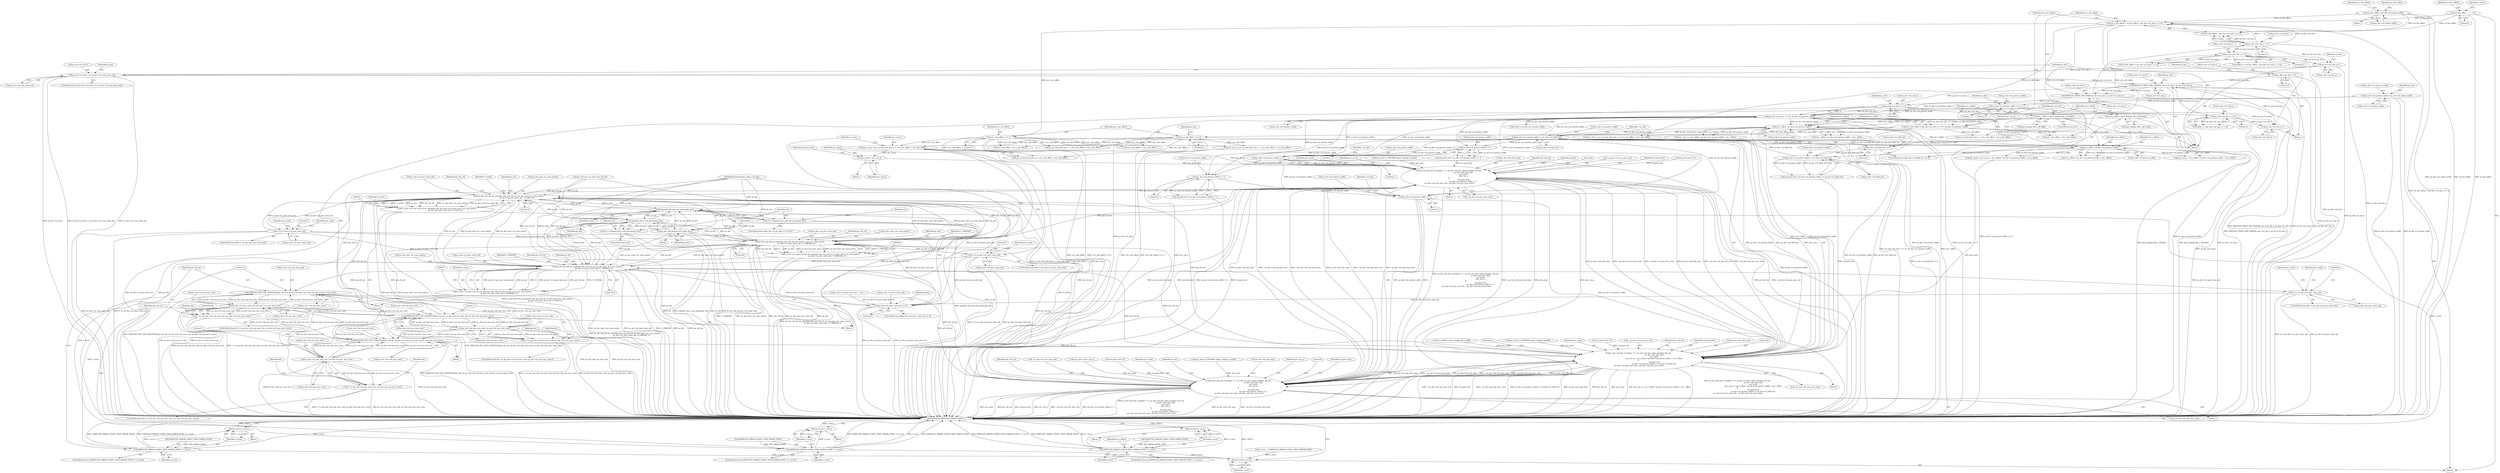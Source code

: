 digraph "0_Android_7737780815fe523ad7b0e49456eb75d27a30818a@integer" {
"1000568" [label="(Call,pu1_out_p = ps_cur_frm_buf->pu1_u + u4_x_dst_offset + u4_y_dst_offset)"];
"1000553" [label="(Call,u4_x_dst_offset >>= 1)"];
"1000239" [label="(Call,u4_x_dst_offset = u4_frm_offset + (ps_dec->u2_mb_x << 4))"];
"1000177" [label="(Call,u4_frm_offset = ps_dec->u2_frame_width)"];
"1000117" [label="(Call,u4_frm_offset          = 0)"];
"1000243" [label="(Call,ps_dec->u2_mb_x << 4)"];
"1000232" [label="(Call,IMPEG2D_TRACE_MB_START(ps_dec->u2_mb_x, ps_dec->u2_mb_y))"];
"1000198" [label="(Call,IMPEG2D_TRACE_MB_START(ps_dec->u2_mb_x, ps_dec->u2_mb_y))"];
"1000817" [label="(Call,ps_dec->u2_mb_x == ps_dec->u2_num_horiz_mb)"];
"1000796" [label="(Call,ps_dec->u2_mb_x++)"];
"1000318" [label="(Call,ps_dec->u2_mb_x << 4)"];
"1000825" [label="(Call,ps_dec->u2_mb_x = 0)"];
"1000325" [label="(Call,ps_dec->u2_mb_y << 4)"];
"1000251" [label="(Call,ps_dec->u2_mb_y << 4)"];
"1000830" [label="(Call,ps_dec->u2_mb_y++)"];
"1000556" [label="(Call,u4_y_dst_offset >>= 2)"];
"1000248" [label="(Call,u4_y_dst_offset = (ps_dec->u2_mb_y << 4) * ps_dec->u2_picture_width)"];
"1000250" [label="(Call,(ps_dec->u2_mb_y << 4) * ps_dec->u2_picture_width)"];
"1000662" [label="(Call,ps_dec->u2_picture_width >> 1)"];
"1000638" [label="(Call,ps_dec->u2_picture_width >> 1)"];
"1000540" [label="(Call,ps_dec->u2_picture_width << ps_dec->u2_field_dct)"];
"1000532" [label="(Call,u4_y_offset * ps_dec->u2_picture_width)"];
"1000454" [label="(Call,u4_y_offset = gai2_impeg2_blk_y_off_fld[i])"];
"1000448" [label="(Call,u4_y_offset = gai2_impeg2_blk_y_off_frm[i])"];
"1000498" [label="(Call,u4_y_offset * ps_dec->u2_picture_width)"];
"1000506" [label="(Call,ps_dec->u2_picture_width << ps_dec->u2_field_dct)"];
"1000443" [label="(Call,ps_dec->u2_field_dct == 0)"];
"1000776" [label="(Call,ps_dec->u2_picture_width >> 1)"];
"1000752" [label="(Call,ps_dec->u2_picture_width >> 1)"];
"1000165" [label="(Call,ps_dec->u2_picture_width <<= 1)"];
"1000151" [label="(Call,ps_dec->u2_picture_width = ps_dec->u2_frame_width)"];
"1000633" [label="(Call,pu1_pred = pu1_out_p)"];
"1000653" [label="(Call,ps_dec->pf_idct_recon[idx * 2 + ps_dec->i4_last_value_one](pi2_vld_out,\n                                                        ps_dec->ai2_idct_stg1,\n                                                        pu1_pred,\n                                                        pu1_out_p,\n 8,\n                                                        u4_pred_strd,\n                                                        ps_dec->u2_picture_width >> 1,\n ~ps_dec->u4_non_zero_cols, ~ps_dec->u4_non_zero_rows))"];
"1000417" [label="(Call,ps_dec->pf_vld_inv_quant(ps_dec, pi2_vld_out, ps_dec->pu1_inv_scan_matrix,\n                              ps_dec->u2_prev_intra_mb, Y_LUMA, 0))"];
"1000213" [label="(Call,impeg2d_dec_pnb_mb_params(ps_dec))"];
"1000211" [label="(Call,ret = impeg2d_dec_pnb_mb_params(ps_dec))"];
"1000218" [label="(Call,impeg2d_dec_p_mb_params(ps_dec))"];
"1000216" [label="(Call,ret = impeg2d_dec_p_mb_params(ps_dec))"];
"1000388" [label="(Call,ps_dec_mb_params->pf_mc(ps_dec))"];
"1000579" [label="(Call,ps_dec->pf_vld_inv_quant(ps_dec, pi2_vld_out, ps_dec->pu1_inv_scan_matrix,\n                          ps_dec->u2_prev_intra_mb, U_CHROMA, 0))"];
"1000577" [label="(Call,e_error = ps_dec->pf_vld_inv_quant(ps_dec, pi2_vld_out, ps_dec->pu1_inv_scan_matrix,\n                          ps_dec->u2_prev_intra_mb, U_CHROMA, 0))"];
"1000591" [label="(Call,(IMPEG2D_ERROR_CODES_T)IVD_ERROR_NONE != e_error)"];
"1000597" [label="(Return,return e_error;)"];
"1000848" [label="(Return,return e_error;)"];
"1000599" [label="(Call,IMPEG2D_IDCT_INP_STATISTICS(pi2_vld_out, ps_dec->u4_non_zero_cols, ps_dec->u4_non_zero_rows))"];
"1000612" [label="(Call,ps_dec->u4_non_zero_cols | ps_dec->u4_non_zero_rows)"];
"1000459" [label="(Call,IMPEG2D_IDCT_INP_STATISTICS(pi2_vld_out, ps_dec->u4_non_zero_cols, ps_dec->u4_non_zero_rows))"];
"1000472" [label="(Call,ps_dec->u4_non_zero_cols | ps_dec->u4_non_zero_rows)"];
"1000470" [label="(Call,1 == (ps_dec->u4_non_zero_cols | ps_dec->u4_non_zero_rows))"];
"1000713" [label="(Call,IMPEG2D_IDCT_INP_STATISTICS(pi2_vld_out, ps_dec->u4_non_zero_cols, ps_dec->u4_non_zero_rows))"];
"1000726" [label="(Call,ps_dec->u4_non_zero_cols | ps_dec->u4_non_zero_rows)"];
"1000724" [label="(Call,1 == (ps_dec->u4_non_zero_cols | ps_dec->u4_non_zero_rows))"];
"1000767" [label="(Call,ps_dec->pf_idct_recon[idx * 2 + ps_dec->i4_last_value_one](pi2_vld_out,\n                                                        ps_dec->ai2_idct_stg1,\n                                                        pu1_pred,\n                                                        pu1_out_p,\n 8,\n                                                        u4_pred_strd,\n                                                        ps_dec->u2_picture_width >> 1,\n ~ps_dec->u4_non_zero_cols, ~ps_dec->u4_non_zero_rows))"];
"1000523" [label="(Call,ps_dec->pf_idct_recon[idx * 2 + ps_dec->i4_last_value_one](pi2_vld_out,\n                                                            ps_dec->ai2_idct_stg1,\n                                                            pu1_pred,\n                                                            pu1_out_p + u4_y_offset * ps_dec->u2_picture_width + u4_x_offset,\n 8,\n                                                            u4_pred_strd,\n                                                            ps_dec->u2_picture_width << ps_dec->u2_field_dct,\n ~ps_dec->u4_non_zero_cols, ~ps_dec->u4_non_zero_rows))"];
"1000693" [label="(Call,ps_dec->pf_vld_inv_quant(ps_dec, pi2_vld_out, ps_dec->pu1_inv_scan_matrix,\n                          ps_dec->u2_prev_intra_mb, V_CHROMA, 0))"];
"1000691" [label="(Call,e_error = ps_dec->pf_vld_inv_quant(ps_dec, pi2_vld_out, ps_dec->pu1_inv_scan_matrix,\n                          ps_dec->u2_prev_intra_mb, V_CHROMA, 0))"];
"1000705" [label="(Call,(IMPEG2D_ERROR_CODES_T)IVD_ERROR_NONE != e_error)"];
"1000711" [label="(Return,return e_error;)"];
"1000741" [label="(Call,0 == ps_dec->u2_prev_intra_mb)"];
"1000269" [label="(Call,ps_dec->u2_prev_intra_mb == 0)"];
"1000610" [label="(Call,1 == (ps_dec->u4_non_zero_cols | ps_dec->u4_non_zero_rows))"];
"1000627" [label="(Call,0 == ps_dec->u2_prev_intra_mb)"];
"1000415" [label="(Call,e_error = ps_dec->pf_vld_inv_quant(ps_dec, pi2_vld_out, ps_dec->pu1_inv_scan_matrix,\n                              ps_dec->u2_prev_intra_mb, Y_LUMA, 0))"];
"1000429" [label="(Call,(IMPEG2D_ERROR_CODES_T)IVD_ERROR_NONE != e_error)"];
"1000435" [label="(Return,return e_error;)"];
"1000487" [label="(Call,0 == ps_dec->u2_prev_intra_mb)"];
"1000423" [label="(Call,ps_dec->u2_prev_intra_mb)"];
"1000624" [label="(Identifier,idx)"];
"1000219" [label="(Identifier,ps_dec)"];
"1000611" [label="(Literal,1)"];
"1000824" [label="(Block,)"];
"1000780" [label="(Literal,1)"];
"1000274" [label="(Block,)"];
"1000598" [label="(Identifier,e_error)"];
"1000612" [label="(Call,ps_dec->u4_non_zero_cols | ps_dec->u4_non_zero_rows)"];
"1000249" [label="(Identifier,u4_y_dst_offset)"];
"1000461" [label="(Call,ps_dec->u4_non_zero_cols)"];
"1000645" [label="(Call,pu1_pred = (UWORD8 *)gau1_impeg2_zerobuf)"];
"1000161" [label="(Identifier,ps_dec)"];
"1000816" [label="(ControlStructure,if (ps_dec->u2_mb_x == ps_dec->u2_num_horiz_mb))"];
"1000655" [label="(Call,ps_dec->ai2_idct_stg1)"];
"1000392" [label="(Identifier,i)"];
"1000257" [label="(Identifier,ps_dec)"];
"1000250" [label="(Call,(ps_dec->u2_mb_y << 4) * ps_dec->u2_picture_width)"];
"1000604" [label="(Call,ps_dec->u4_non_zero_rows)"];
"1000484" [label="(Identifier,idx)"];
"1000448" [label="(Call,u4_y_offset = gai2_impeg2_blk_y_off_frm[i])"];
"1000639" [label="(Call,ps_dec->u2_picture_width)"];
"1000213" [label="(Call,impeg2d_dec_pnb_mb_params(ps_dec))"];
"1000176" [label="(Block,)"];
"1000199" [label="(Call,ps_dec->u2_mb_x)"];
"1000682" [label="(Call,pu1_out_p = ps_cur_frm_buf->pu1_v + u4_x_dst_offset + u4_y_dst_offset)"];
"1000232" [label="(Call,IMPEG2D_TRACE_MB_START(ps_dec->u2_mb_x, ps_dec->u2_mb_y))"];
"1000498" [label="(Call,u4_y_offset * ps_dec->u2_picture_width)"];
"1000179" [label="(Call,ps_dec->u2_frame_width)"];
"1000777" [label="(Call,ps_dec->u2_picture_width)"];
"1000725" [label="(Literal,1)"];
"1000772" [label="(Identifier,pu1_pred)"];
"1000830" [label="(Call,ps_dec->u2_mb_y++)"];
"1000654" [label="(Identifier,pi2_vld_out)"];
"1000818" [label="(Call,ps_dec->u2_mb_x)"];
"1000435" [label="(Return,return e_error;)"];
"1000577" [label="(Call,e_error = ps_dec->pf_vld_inv_quant(ps_dec, pi2_vld_out, ps_dec->pu1_inv_scan_matrix,\n                          ps_dec->u2_prev_intra_mb, U_CHROMA, 0))"];
"1000437" [label="(Call,u4_x_offset = gai2_impeg2_blk_x_off[i])"];
"1000165" [label="(Call,ps_dec->u2_picture_width <<= 1)"];
"1000529" [label="(Call,pu1_out_p + u4_y_offset * ps_dec->u2_picture_width + u4_x_offset)"];
"1000831" [label="(Call,ps_dec->u2_mb_y)"];
"1000473" [label="(Call,ps_dec->u4_non_zero_cols)"];
"1000691" [label="(Call,e_error = ps_dec->pf_vld_inv_quant(ps_dec, pi2_vld_out, ps_dec->pu1_inv_scan_matrix,\n                          ps_dec->u2_prev_intra_mb, V_CHROMA, 0))"];
"1000750" [label="(Call,u4_pred_strd = ps_dec->u2_picture_width >> 1)"];
"1000610" [label="(Call,1 == (ps_dec->u4_non_zero_cols | ps_dec->u4_non_zero_rows))"];
"1000550" [label="(Call,~ps_dec->u4_non_zero_rows)"];
"1000704" [label="(ControlStructure,if ((IMPEG2D_ERROR_CODES_T)IVD_ERROR_NONE != e_error))"];
"1000504" [label="(Call,u4_pred_strd = ps_dec->u2_picture_width << ps_dec->u2_field_dct)"];
"1000471" [label="(Literal,1)"];
"1000239" [label="(Call,u4_x_dst_offset = u4_frm_offset + (ps_dec->u2_mb_x << 4))"];
"1000398" [label="(Identifier,i)"];
"1000699" [label="(Call,ps_dec->u2_prev_intra_mb)"];
"1000419" [label="(Identifier,pi2_vld_out)"];
"1000426" [label="(Identifier,Y_LUMA)"];
"1000270" [label="(Call,ps_dec->u2_prev_intra_mb)"];
"1000804" [label="(Identifier,ps_dec)"];
"1000677" [label="(Identifier,ps_dec)"];
"1000666" [label="(Literal,1)"];
"1000537" [label="(Identifier,u4_x_offset)"];
"1000469" [label="(ControlStructure,if(1 == (ps_dec->u4_non_zero_cols | ps_dec->u4_non_zero_rows)))"];
"1000582" [label="(Call,ps_dec->pu1_inv_scan_matrix)"];
"1000487" [label="(Call,0 == ps_dec->u2_prev_intra_mb)"];
"1000756" [label="(Literal,1)"];
"1000663" [label="(Call,ps_dec->u2_picture_width)"];
"1000455" [label="(Identifier,u4_y_offset)"];
"1000183" [label="(Block,)"];
"1000534" [label="(Call,ps_dec->u2_picture_width)"];
"1000438" [label="(Identifier,u4_x_offset)"];
"1000212" [label="(Identifier,ret)"];
"1000789" [label="(Identifier,ps_dec)"];
"1000726" [label="(Call,ps_dec->u4_non_zero_cols | ps_dec->u4_non_zero_rows)"];
"1000280" [label="(Identifier,index)"];
"1000436" [label="(Identifier,e_error)"];
"1000495" [label="(Call,pu1_out_p + u4_y_offset * ps_dec->u2_picture_width + u4_x_offset)"];
"1000817" [label="(Call,ps_dec->u2_mb_x == ps_dec->u2_num_horiz_mb)"];
"1000540" [label="(Call,ps_dec->u2_picture_width << ps_dec->u2_field_dct)"];
"1000591" [label="(Call,(IMPEG2D_ERROR_CODES_T)IVD_ERROR_NONE != e_error)"];
"1000118" [label="(Identifier,u4_frm_offset)"];
"1000449" [label="(Identifier,u4_y_offset)"];
"1000434" [label="(Block,)"];
"1000580" [label="(Identifier,ps_dec)"];
"1000515" [label="(Call,pu1_pred = (UWORD8 *)gau1_impeg2_zerobuf)"];
"1000493" [label="(Call,pu1_pred = pu1_out_p + u4_y_offset * ps_dec->u2_picture_width + u4_x_offset)"];
"1000123" [label="(Identifier,e_error)"];
"1000570" [label="(Call,ps_cur_frm_buf->pu1_u + u4_x_dst_offset + u4_y_dst_offset)"];
"1000531" [label="(Call,u4_y_offset * ps_dec->u2_picture_width + u4_x_offset)"];
"1000734" [label="(Identifier,idx)"];
"1000497" [label="(Call,u4_y_offset * ps_dec->u2_picture_width + u4_x_offset)"];
"1000166" [label="(Call,ps_dec->u2_picture_width)"];
"1000595" [label="(Identifier,e_error)"];
"1000613" [label="(Call,ps_dec->u4_non_zero_cols)"];
"1000702" [label="(Identifier,V_CHROMA)"];
"1000627" [label="(Call,0 == ps_dec->u2_prev_intra_mb)"];
"1000454" [label="(Call,u4_y_offset = gai2_impeg2_blk_y_off_fld[i])"];
"1000430" [label="(Call,(IMPEG2D_ERROR_CODES_T)IVD_ERROR_NONE)"];
"1000759" [label="(Call,pu1_pred = (UWORD8 *)gau1_impeg2_zerobuf)"];
"1000723" [label="(ControlStructure,if(1 == (ps_dec->u4_non_zero_cols | ps_dec->u4_non_zero_rows)))"];
"1000693" [label="(Call,ps_dec->pf_vld_inv_quant(ps_dec, pi2_vld_out, ps_dec->pu1_inv_scan_matrix,\n                          ps_dec->u2_prev_intra_mb, V_CHROMA, 0))"];
"1000261" [label="(Call,ps_cur_frm_buf->pu1_y + u4_x_dst_offset + u4_y_dst_offset)"];
"1000243" [label="(Call,ps_dec->u2_mb_x << 4)"];
"1000532" [label="(Call,u4_y_offset * ps_dec->u2_picture_width)"];
"1000528" [label="(Identifier,pu1_pred)"];
"1000599" [label="(Call,IMPEG2D_IDCT_INP_STATISTICS(pi2_vld_out, ps_dec->u4_non_zero_cols, ps_dec->u4_non_zero_rows))"];
"1000127" [label="(Call,pi2_vld_out = ps_dec->ai2_vld_buf)"];
"1000636" [label="(Call,u4_pred_strd = ps_dec->u2_picture_width >> 1)"];
"1000177" [label="(Call,u4_frm_offset = ps_dec->u2_frame_width)"];
"1000620" [label="(Identifier,idx)"];
"1000499" [label="(Identifier,u4_y_offset)"];
"1000782" [label="(Identifier,~ps_dec)"];
"1000635" [label="(Identifier,pu1_out_p)"];
"1000784" [label="(Call,~ps_dec->u4_non_zero_rows)"];
"1000211" [label="(Call,ret = impeg2d_dec_pnb_mb_params(ps_dec))"];
"1000555" [label="(Literal,1)"];
"1000236" [label="(Call,ps_dec->u2_mb_y)"];
"1000660" [label="(Literal,8)"];
"1000541" [label="(Call,ps_dec->u2_picture_width)"];
"1000309" [label="(Call,stride = ps_dec->u2_picture_width)"];
"1000574" [label="(Call,u4_x_dst_offset + u4_y_dst_offset)"];
"1000418" [label="(Identifier,ps_dec)"];
"1000456" [label="(Call,gai2_impeg2_blk_y_off_fld[i])"];
"1000681" [label="(Block,)"];
"1000464" [label="(Call,ps_dec->u4_non_zero_rows)"];
"1000329" [label="(Literal,4)"];
"1000205" [label="(ControlStructure,if(ps_dec->e_pic_type == B_PIC))"];
"1000714" [label="(Identifier,pi2_vld_out)"];
"1000709" [label="(Identifier,e_error)"];
"1000318" [label="(Call,ps_dec->u2_mb_x << 4)"];
"1000742" [label="(Literal,0)"];
"1000569" [label="(Identifier,pu1_out_p)"];
"1000767" [label="(Call,ps_dec->pf_idct_recon[idx * 2 + ps_dec->i4_last_value_one](pi2_vld_out,\n                                                        ps_dec->ai2_idct_stg1,\n                                                        pu1_pred,\n                                                        pu1_out_p,\n 8,\n                                                        u4_pred_strd,\n                                                        ps_dec->u2_picture_width >> 1,\n ~ps_dec->u4_non_zero_cols, ~ps_dec->u4_non_zero_rows))"];
"1000417" [label="(Call,ps_dec->pf_vld_inv_quant(ps_dec, pi2_vld_out, ps_dec->pu1_inv_scan_matrix,\n                              ps_dec->u2_prev_intra_mb, Y_LUMA, 0))"];
"1000510" [label="(Call,ps_dec->u2_field_dct)"];
"1000523" [label="(Call,ps_dec->pf_idct_recon[idx * 2 + ps_dec->i4_last_value_one](pi2_vld_out,\n                                                            ps_dec->ai2_idct_stg1,\n                                                            pu1_pred,\n                                                            pu1_out_p + u4_y_offset * ps_dec->u2_picture_width + u4_x_offset,\n 8,\n                                                            u4_pred_strd,\n                                                            ps_dec->u2_picture_width << ps_dec->u2_field_dct,\n ~ps_dec->u4_non_zero_cols, ~ps_dec->u4_non_zero_rows))"];
"1000323" [label="(Call,offset_y = (ps_dec->u2_mb_y << 4))"];
"1000427" [label="(Literal,0)"];
"1000260" [label="(Identifier,pu1_out_p)"];
"1000503" [label="(Identifier,u4_x_offset)"];
"1000164" [label="(Block,)"];
"1000695" [label="(Identifier,pi2_vld_out)"];
"1000760" [label="(Identifier,pu1_pred)"];
"1000769" [label="(Call,ps_dec->ai2_idct_stg1)"];
"1000141" [label="(Call,ps_dec->u2_prev_intra_mb    = 0)"];
"1000752" [label="(Call,ps_dec->u2_picture_width >> 1)"];
"1000588" [label="(Identifier,U_CHROMA)"];
"1000568" [label="(Call,pu1_out_p = ps_cur_frm_buf->pu1_u + u4_x_dst_offset + u4_y_dst_offset)"];
"1000233" [label="(Call,ps_dec->u2_mb_x)"];
"1000715" [label="(Call,ps_dec->u4_non_zero_cols)"];
"1000597" [label="(Return,return e_error;)"];
"1000826" [label="(Call,ps_dec->u2_mb_x)"];
"1000151" [label="(Call,ps_dec->u2_picture_width = ps_dec->u2_frame_width)"];
"1000259" [label="(Call,pu1_out_p = ps_cur_frm_buf->pu1_y + u4_x_dst_offset + u4_y_dst_offset)"];
"1000557" [label="(Identifier,u4_y_dst_offset)"];
"1000488" [label="(Literal,0)"];
"1000797" [label="(Call,ps_dec->u2_mb_x)"];
"1000221" [label="(Identifier,ret)"];
"1000244" [label="(Call,ps_dec->u2_mb_x)"];
"1000596" [label="(Block,)"];
"1000743" [label="(Call,ps_dec->u2_prev_intra_mb)"];
"1000662" [label="(Call,ps_dec->u2_picture_width >> 1)"];
"1000579" [label="(Call,ps_dec->pf_vld_inv_quant(ps_dec, pi2_vld_out, ps_dec->pu1_inv_scan_matrix,\n                          ps_dec->u2_prev_intra_mb, U_CHROMA, 0))"];
"1000646" [label="(Identifier,pu1_pred)"];
"1000117" [label="(Call,u4_frm_offset          = 0)"];
"1000634" [label="(Identifier,pu1_pred)"];
"1000251" [label="(Call,ps_dec->u2_mb_y << 4)"];
"1000240" [label="(Identifier,u4_x_dst_offset)"];
"1000119" [label="(Literal,0)"];
"1000507" [label="(Call,ps_dec->u2_picture_width)"];
"1000217" [label="(Identifier,ret)"];
"1000563" [label="(Identifier,ps_dec)"];
"1000589" [label="(Literal,0)"];
"1000268" [label="(ControlStructure,if(ps_dec->u2_prev_intra_mb == 0))"];
"1000470" [label="(Call,1 == (ps_dec->u4_non_zero_cols | ps_dec->u4_non_zero_rows))"];
"1000520" [label="(Call,u4_pred_strd = 8)"];
"1000667" [label="(Call,~ps_dec->u4_non_zero_cols)"];
"1000494" [label="(Identifier,pu1_pred)"];
"1000773" [label="(Identifier,pu1_out_p)"];
"1000215" [label="(ControlStructure,else)"];
"1000774" [label="(Literal,8)"];
"1000688" [label="(Call,u4_x_dst_offset + u4_y_dst_offset)"];
"1000850" [label="(MethodReturn,IMPEG2D_ERROR_CODES_T)"];
"1000753" [label="(Call,ps_dec->u2_picture_width)"];
"1000609" [label="(ControlStructure,if(1 == (ps_dec->u4_non_zero_cols | ps_dec->u4_non_zero_rows)))"];
"1000825" [label="(Call,ps_dec->u2_mb_x = 0)"];
"1000122" [label="(Call,e_error   = (IMPEG2D_ERROR_CODES_T)IVD_ERROR_NONE)"];
"1000727" [label="(Call,ps_dec->u4_non_zero_cols)"];
"1000741" [label="(Call,0 == ps_dec->u2_prev_intra_mb)"];
"1000711" [label="(Return,return e_error;)"];
"1000169" [label="(Literal,1)"];
"1000189" [label="(Identifier,u4_x_dst_offset)"];
"1000247" [label="(Literal,4)"];
"1000827" [label="(Identifier,ps_dec)"];
"1000642" [label="(Literal,1)"];
"1000558" [label="(Literal,2)"];
"1000256" [label="(Call,ps_dec->u2_picture_width)"];
"1000668" [label="(Identifier,~ps_dec)"];
"1000712" [label="(Identifier,e_error)"];
"1000628" [label="(Literal,0)"];
"1000692" [label="(Identifier,e_error)"];
"1000450" [label="(Call,gai2_impeg2_blk_y_off_frm[i])"];
"1000480" [label="(Identifier,idx)"];
"1000553" [label="(Call,u4_x_dst_offset >>= 1)"];
"1000314" [label="(Call,offset_x = u4_frm_offset + (ps_dec->u2_mb_x << 4))"];
"1000713" [label="(Call,IMPEG2D_IDCT_INP_STATISTICS(pi2_vld_out, ps_dec->u4_non_zero_cols, ps_dec->u4_non_zero_rows))"];
"1000849" [label="(Identifier,e_error)"];
"1000472" [label="(Call,ps_dec->u4_non_zero_cols | ps_dec->u4_non_zero_rows)"];
"1000322" [label="(Literal,4)"];
"1000661" [label="(Identifier,u4_pred_strd)"];
"1000585" [label="(Call,ps_dec->u2_prev_intra_mb)"];
"1000443" [label="(Call,ps_dec->u2_field_dct == 0)"];
"1000547" [label="(Call,~ps_dec->u4_non_zero_cols)"];
"1000567" [label="(Block,)"];
"1000600" [label="(Identifier,pi2_vld_out)"];
"1000738" [label="(Identifier,idx)"];
"1000650" [label="(Call,u4_pred_strd = 8)"];
"1000740" [label="(ControlStructure,if(0 == ps_dec->u2_prev_intra_mb))"];
"1000429" [label="(Call,(IMPEG2D_ERROR_CODES_T)IVD_ERROR_NONE != e_error)"];
"1000633" [label="(Call,pu1_pred = pu1_out_p)"];
"1000775" [label="(Identifier,u4_pred_strd)"];
"1000467" [label="(Block,)"];
"1000218" [label="(Call,impeg2d_dec_p_mb_params(ps_dec))"];
"1000626" [label="(ControlStructure,if(0 == ps_dec->u2_prev_intra_mb))"];
"1000325" [label="(Call,ps_dec->u2_mb_y << 4)"];
"1000453" [label="(ControlStructure,else)"];
"1000581" [label="(Identifier,pi2_vld_out)"];
"1000796" [label="(Call,ps_dec->u2_mb_x++)"];
"1000638" [label="(Call,ps_dec->u2_picture_width >> 1)"];
"1000694" [label="(Identifier,ps_dec)"];
"1000460" [label="(Identifier,pi2_vld_out)"];
"1000578" [label="(Identifier,e_error)"];
"1000524" [label="(Identifier,pi2_vld_out)"];
"1000388" [label="(Call,ps_dec_mb_params->pf_mc(ps_dec))"];
"1000202" [label="(Call,ps_dec->u2_mb_y)"];
"1000248" [label="(Call,u4_y_dst_offset = (ps_dec->u2_mb_y << 4) * ps_dec->u2_picture_width)"];
"1000653" [label="(Call,ps_dec->pf_idct_recon[idx * 2 + ps_dec->i4_last_value_one](pi2_vld_out,\n                                                        ps_dec->ai2_idct_stg1,\n                                                        pu1_pred,\n                                                        pu1_out_p,\n 8,\n                                                        u4_pred_strd,\n                                                        ps_dec->u2_picture_width >> 1,\n ~ps_dec->u4_non_zero_cols, ~ps_dec->u4_non_zero_rows))"];
"1000592" [label="(Call,(IMPEG2D_ERROR_CODES_T)IVD_ERROR_NONE)"];
"1000832" [label="(Identifier,ps_dec)"];
"1000476" [label="(Call,ps_dec->u4_non_zero_rows)"];
"1000486" [label="(ControlStructure,if(0 == ps_dec->u2_prev_intra_mb))"];
"1000198" [label="(Call,IMPEG2D_TRACE_MB_START(ps_dec->u2_mb_x, ps_dec->u2_mb_y))"];
"1000459" [label="(Call,IMPEG2D_IDCT_INP_STATISTICS(pi2_vld_out, ps_dec->u4_non_zero_cols, ps_dec->u4_non_zero_rows))"];
"1000705" [label="(Call,(IMPEG2D_ERROR_CODES_T)IVD_ERROR_NONE != e_error)"];
"1000601" [label="(Call,ps_dec->u4_non_zero_cols)"];
"1000269" [label="(Call,ps_dec->u2_prev_intra_mb == 0)"];
"1000273" [label="(Literal,0)"];
"1000768" [label="(Identifier,pi2_vld_out)"];
"1000539" [label="(Identifier,u4_pred_strd)"];
"1000781" [label="(Call,~ps_dec->u4_non_zero_cols)"];
"1000607" [label="(Block,)"];
"1000821" [label="(Call,ps_dec->u2_num_horiz_mb)"];
"1000326" [label="(Call,ps_dec->u2_mb_y)"];
"1000590" [label="(ControlStructure,if ((IMPEG2D_ERROR_CODES_T)IVD_ERROR_NONE != e_error))"];
"1000265" [label="(Call,u4_x_dst_offset + u4_y_dst_offset)"];
"1000706" [label="(Call,(IMPEG2D_ERROR_CODES_T)IVD_ERROR_NONE)"];
"1000433" [label="(Identifier,e_error)"];
"1000554" [label="(Identifier,u4_x_dst_offset)"];
"1000155" [label="(Call,ps_dec->u2_frame_width)"];
"1000415" [label="(Call,e_error = ps_dec->pf_vld_inv_quant(ps_dec, pi2_vld_out, ps_dec->pu1_inv_scan_matrix,\n                              ps_dec->u2_prev_intra_mb, Y_LUMA, 0))"];
"1000730" [label="(Call,ps_dec->u4_non_zero_rows)"];
"1000696" [label="(Call,ps_dec->pu1_inv_scan_matrix)"];
"1000416" [label="(Identifier,e_error)"];
"1000500" [label="(Call,ps_dec->u2_picture_width)"];
"1000848" [label="(Return,return e_error;)"];
"1000447" [label="(Literal,0)"];
"1000214" [label="(Identifier,ps_dec)"];
"1000506" [label="(Call,ps_dec->u2_picture_width << ps_dec->u2_field_dct)"];
"1000216" [label="(Call,ret = impeg2d_dec_p_mb_params(ps_dec))"];
"1000616" [label="(Call,ps_dec->u4_non_zero_rows)"];
"1000724" [label="(Call,1 == (ps_dec->u4_non_zero_cols | ps_dec->u4_non_zero_rows))"];
"1000776" [label="(Call,ps_dec->u2_picture_width >> 1)"];
"1000747" [label="(Call,pu1_pred = pu1_out_p)"];
"1000444" [label="(Call,ps_dec->u2_field_dct)"];
"1000525" [label="(Call,ps_dec->ai2_idct_stg1)"];
"1000516" [label="(Identifier,pu1_pred)"];
"1000489" [label="(Call,ps_dec->u2_prev_intra_mb)"];
"1000556" [label="(Call,u4_y_dst_offset >>= 2)"];
"1000670" [label="(Call,~ps_dec->u4_non_zero_rows)"];
"1000389" [label="(Identifier,ps_dec)"];
"1000748" [label="(Identifier,pu1_pred)"];
"1000178" [label="(Identifier,u4_frm_offset)"];
"1000533" [label="(Identifier,u4_y_offset)"];
"1000632" [label="(Block,)"];
"1000658" [label="(Identifier,pu1_pred)"];
"1000721" [label="(Block,)"];
"1000173" [label="(Identifier,ps_dec)"];
"1000241" [label="(Call,u4_frm_offset + (ps_dec->u2_mb_x << 4))"];
"1000829" [label="(Literal,0)"];
"1000208" [label="(Identifier,ps_dec)"];
"1000538" [label="(Literal,8)"];
"1000544" [label="(Call,ps_dec->u2_field_dct)"];
"1000428" [label="(ControlStructure,if ((IMPEG2D_ERROR_CODES_T)IVD_ERROR_NONE != e_error))"];
"1000637" [label="(Identifier,u4_pred_strd)"];
"1000548" [label="(Identifier,~ps_dec)"];
"1000442" [label="(ControlStructure,if(ps_dec->u2_field_dct == 0))"];
"1000703" [label="(Literal,0)"];
"1000105" [label="(MethodParameterIn,dec_state_t *ps_dec)"];
"1000316" [label="(Call,u4_frm_offset + (ps_dec->u2_mb_x << 4))"];
"1000414" [label="(Block,)"];
"1000319" [label="(Call,ps_dec->u2_mb_x)"];
"1000252" [label="(Call,ps_dec->u2_mb_y)"];
"1000152" [label="(Call,ps_dec->u2_picture_width)"];
"1000718" [label="(Call,ps_dec->u4_non_zero_rows)"];
"1000710" [label="(Block,)"];
"1000684" [label="(Call,ps_cur_frm_buf->pu1_v + u4_x_dst_offset + u4_y_dst_offset)"];
"1000106" [label="(Block,)"];
"1000837" [label="(Identifier,ps_dec)"];
"1000629" [label="(Call,ps_dec->u2_prev_intra_mb)"];
"1000420" [label="(Call,ps_dec->pu1_inv_scan_matrix)"];
"1000764" [label="(Call,u4_pred_strd = 8)"];
"1000659" [label="(Identifier,pu1_out_p)"];
"1000255" [label="(Literal,4)"];
"1000568" -> "1000567"  [label="AST: "];
"1000568" -> "1000570"  [label="CFG: "];
"1000569" -> "1000568"  [label="AST: "];
"1000570" -> "1000568"  [label="AST: "];
"1000578" -> "1000568"  [label="CFG: "];
"1000568" -> "1000850"  [label="DDG: pu1_out_p"];
"1000568" -> "1000850"  [label="DDG: ps_cur_frm_buf->pu1_u + u4_x_dst_offset + u4_y_dst_offset"];
"1000553" -> "1000568"  [label="DDG: u4_x_dst_offset"];
"1000556" -> "1000568"  [label="DDG: u4_y_dst_offset"];
"1000568" -> "1000633"  [label="DDG: pu1_out_p"];
"1000568" -> "1000653"  [label="DDG: pu1_out_p"];
"1000553" -> "1000183"  [label="AST: "];
"1000553" -> "1000555"  [label="CFG: "];
"1000554" -> "1000553"  [label="AST: "];
"1000555" -> "1000553"  [label="AST: "];
"1000557" -> "1000553"  [label="CFG: "];
"1000553" -> "1000850"  [label="DDG: u4_x_dst_offset >>= 1"];
"1000553" -> "1000850"  [label="DDG: u4_x_dst_offset"];
"1000239" -> "1000553"  [label="DDG: u4_x_dst_offset"];
"1000553" -> "1000570"  [label="DDG: u4_x_dst_offset"];
"1000553" -> "1000574"  [label="DDG: u4_x_dst_offset"];
"1000553" -> "1000682"  [label="DDG: u4_x_dst_offset"];
"1000553" -> "1000684"  [label="DDG: u4_x_dst_offset"];
"1000553" -> "1000688"  [label="DDG: u4_x_dst_offset"];
"1000239" -> "1000183"  [label="AST: "];
"1000239" -> "1000241"  [label="CFG: "];
"1000240" -> "1000239"  [label="AST: "];
"1000241" -> "1000239"  [label="AST: "];
"1000249" -> "1000239"  [label="CFG: "];
"1000239" -> "1000850"  [label="DDG: u4_frm_offset + (ps_dec->u2_mb_x << 4)"];
"1000177" -> "1000239"  [label="DDG: u4_frm_offset"];
"1000117" -> "1000239"  [label="DDG: u4_frm_offset"];
"1000243" -> "1000239"  [label="DDG: ps_dec->u2_mb_x"];
"1000243" -> "1000239"  [label="DDG: 4"];
"1000239" -> "1000259"  [label="DDG: u4_x_dst_offset"];
"1000239" -> "1000261"  [label="DDG: u4_x_dst_offset"];
"1000239" -> "1000265"  [label="DDG: u4_x_dst_offset"];
"1000177" -> "1000176"  [label="AST: "];
"1000177" -> "1000179"  [label="CFG: "];
"1000178" -> "1000177"  [label="AST: "];
"1000179" -> "1000177"  [label="AST: "];
"1000189" -> "1000177"  [label="CFG: "];
"1000177" -> "1000850"  [label="DDG: u4_frm_offset"];
"1000177" -> "1000850"  [label="DDG: ps_dec->u2_frame_width"];
"1000177" -> "1000241"  [label="DDG: u4_frm_offset"];
"1000117" -> "1000106"  [label="AST: "];
"1000117" -> "1000119"  [label="CFG: "];
"1000118" -> "1000117"  [label="AST: "];
"1000119" -> "1000117"  [label="AST: "];
"1000123" -> "1000117"  [label="CFG: "];
"1000117" -> "1000850"  [label="DDG: u4_frm_offset"];
"1000117" -> "1000241"  [label="DDG: u4_frm_offset"];
"1000243" -> "1000241"  [label="AST: "];
"1000243" -> "1000247"  [label="CFG: "];
"1000244" -> "1000243"  [label="AST: "];
"1000247" -> "1000243"  [label="AST: "];
"1000241" -> "1000243"  [label="CFG: "];
"1000243" -> "1000850"  [label="DDG: ps_dec->u2_mb_x"];
"1000243" -> "1000241"  [label="DDG: ps_dec->u2_mb_x"];
"1000243" -> "1000241"  [label="DDG: 4"];
"1000232" -> "1000243"  [label="DDG: ps_dec->u2_mb_x"];
"1000243" -> "1000318"  [label="DDG: ps_dec->u2_mb_x"];
"1000243" -> "1000796"  [label="DDG: ps_dec->u2_mb_x"];
"1000232" -> "1000183"  [label="AST: "];
"1000232" -> "1000236"  [label="CFG: "];
"1000233" -> "1000232"  [label="AST: "];
"1000236" -> "1000232"  [label="AST: "];
"1000240" -> "1000232"  [label="CFG: "];
"1000232" -> "1000850"  [label="DDG: IMPEG2D_TRACE_MB_START(ps_dec->u2_mb_x, ps_dec->u2_mb_y)"];
"1000198" -> "1000232"  [label="DDG: ps_dec->u2_mb_x"];
"1000198" -> "1000232"  [label="DDG: ps_dec->u2_mb_y"];
"1000232" -> "1000251"  [label="DDG: ps_dec->u2_mb_y"];
"1000198" -> "1000183"  [label="AST: "];
"1000198" -> "1000202"  [label="CFG: "];
"1000199" -> "1000198"  [label="AST: "];
"1000202" -> "1000198"  [label="AST: "];
"1000208" -> "1000198"  [label="CFG: "];
"1000198" -> "1000850"  [label="DDG: ps_dec->u2_mb_x"];
"1000198" -> "1000850"  [label="DDG: ps_dec->u2_mb_y"];
"1000198" -> "1000850"  [label="DDG: IMPEG2D_TRACE_MB_START(ps_dec->u2_mb_x, ps_dec->u2_mb_y)"];
"1000817" -> "1000198"  [label="DDG: ps_dec->u2_mb_x"];
"1000825" -> "1000198"  [label="DDG: ps_dec->u2_mb_x"];
"1000325" -> "1000198"  [label="DDG: ps_dec->u2_mb_y"];
"1000251" -> "1000198"  [label="DDG: ps_dec->u2_mb_y"];
"1000830" -> "1000198"  [label="DDG: ps_dec->u2_mb_y"];
"1000817" -> "1000816"  [label="AST: "];
"1000817" -> "1000821"  [label="CFG: "];
"1000818" -> "1000817"  [label="AST: "];
"1000821" -> "1000817"  [label="AST: "];
"1000837" -> "1000817"  [label="CFG: "];
"1000827" -> "1000817"  [label="CFG: "];
"1000817" -> "1000850"  [label="DDG: ps_dec->u2_mb_x"];
"1000817" -> "1000850"  [label="DDG: ps_dec->u2_mb_x == ps_dec->u2_num_horiz_mb"];
"1000817" -> "1000850"  [label="DDG: ps_dec->u2_num_horiz_mb"];
"1000796" -> "1000817"  [label="DDG: ps_dec->u2_mb_x"];
"1000796" -> "1000183"  [label="AST: "];
"1000796" -> "1000797"  [label="CFG: "];
"1000797" -> "1000796"  [label="AST: "];
"1000804" -> "1000796"  [label="CFG: "];
"1000796" -> "1000850"  [label="DDG: ps_dec->u2_mb_x"];
"1000318" -> "1000796"  [label="DDG: ps_dec->u2_mb_x"];
"1000318" -> "1000316"  [label="AST: "];
"1000318" -> "1000322"  [label="CFG: "];
"1000319" -> "1000318"  [label="AST: "];
"1000322" -> "1000318"  [label="AST: "];
"1000316" -> "1000318"  [label="CFG: "];
"1000318" -> "1000850"  [label="DDG: ps_dec->u2_mb_x"];
"1000318" -> "1000314"  [label="DDG: ps_dec->u2_mb_x"];
"1000318" -> "1000314"  [label="DDG: 4"];
"1000318" -> "1000316"  [label="DDG: ps_dec->u2_mb_x"];
"1000318" -> "1000316"  [label="DDG: 4"];
"1000825" -> "1000824"  [label="AST: "];
"1000825" -> "1000829"  [label="CFG: "];
"1000826" -> "1000825"  [label="AST: "];
"1000829" -> "1000825"  [label="AST: "];
"1000832" -> "1000825"  [label="CFG: "];
"1000825" -> "1000850"  [label="DDG: ps_dec->u2_mb_x"];
"1000325" -> "1000323"  [label="AST: "];
"1000325" -> "1000329"  [label="CFG: "];
"1000326" -> "1000325"  [label="AST: "];
"1000329" -> "1000325"  [label="AST: "];
"1000323" -> "1000325"  [label="CFG: "];
"1000325" -> "1000850"  [label="DDG: ps_dec->u2_mb_y"];
"1000325" -> "1000323"  [label="DDG: ps_dec->u2_mb_y"];
"1000325" -> "1000323"  [label="DDG: 4"];
"1000251" -> "1000325"  [label="DDG: ps_dec->u2_mb_y"];
"1000325" -> "1000830"  [label="DDG: ps_dec->u2_mb_y"];
"1000251" -> "1000250"  [label="AST: "];
"1000251" -> "1000255"  [label="CFG: "];
"1000252" -> "1000251"  [label="AST: "];
"1000255" -> "1000251"  [label="AST: "];
"1000257" -> "1000251"  [label="CFG: "];
"1000251" -> "1000850"  [label="DDG: ps_dec->u2_mb_y"];
"1000251" -> "1000250"  [label="DDG: ps_dec->u2_mb_y"];
"1000251" -> "1000250"  [label="DDG: 4"];
"1000251" -> "1000830"  [label="DDG: ps_dec->u2_mb_y"];
"1000830" -> "1000824"  [label="AST: "];
"1000830" -> "1000831"  [label="CFG: "];
"1000831" -> "1000830"  [label="AST: "];
"1000837" -> "1000830"  [label="CFG: "];
"1000830" -> "1000850"  [label="DDG: ps_dec->u2_mb_y"];
"1000556" -> "1000183"  [label="AST: "];
"1000556" -> "1000558"  [label="CFG: "];
"1000557" -> "1000556"  [label="AST: "];
"1000558" -> "1000556"  [label="AST: "];
"1000563" -> "1000556"  [label="CFG: "];
"1000556" -> "1000850"  [label="DDG: u4_y_dst_offset"];
"1000556" -> "1000850"  [label="DDG: u4_y_dst_offset >>= 2"];
"1000248" -> "1000556"  [label="DDG: u4_y_dst_offset"];
"1000556" -> "1000570"  [label="DDG: u4_y_dst_offset"];
"1000556" -> "1000574"  [label="DDG: u4_y_dst_offset"];
"1000556" -> "1000682"  [label="DDG: u4_y_dst_offset"];
"1000556" -> "1000684"  [label="DDG: u4_y_dst_offset"];
"1000556" -> "1000688"  [label="DDG: u4_y_dst_offset"];
"1000248" -> "1000183"  [label="AST: "];
"1000248" -> "1000250"  [label="CFG: "];
"1000249" -> "1000248"  [label="AST: "];
"1000250" -> "1000248"  [label="AST: "];
"1000260" -> "1000248"  [label="CFG: "];
"1000248" -> "1000850"  [label="DDG: (ps_dec->u2_mb_y << 4) * ps_dec->u2_picture_width"];
"1000250" -> "1000248"  [label="DDG: ps_dec->u2_mb_y << 4"];
"1000250" -> "1000248"  [label="DDG: ps_dec->u2_picture_width"];
"1000248" -> "1000259"  [label="DDG: u4_y_dst_offset"];
"1000248" -> "1000261"  [label="DDG: u4_y_dst_offset"];
"1000248" -> "1000265"  [label="DDG: u4_y_dst_offset"];
"1000250" -> "1000256"  [label="CFG: "];
"1000256" -> "1000250"  [label="AST: "];
"1000250" -> "1000850"  [label="DDG: ps_dec->u2_mb_y << 4"];
"1000250" -> "1000850"  [label="DDG: ps_dec->u2_picture_width"];
"1000662" -> "1000250"  [label="DDG: ps_dec->u2_picture_width"];
"1000776" -> "1000250"  [label="DDG: ps_dec->u2_picture_width"];
"1000540" -> "1000250"  [label="DDG: ps_dec->u2_picture_width"];
"1000165" -> "1000250"  [label="DDG: ps_dec->u2_picture_width"];
"1000151" -> "1000250"  [label="DDG: ps_dec->u2_picture_width"];
"1000250" -> "1000309"  [label="DDG: ps_dec->u2_picture_width"];
"1000250" -> "1000498"  [label="DDG: ps_dec->u2_picture_width"];
"1000250" -> "1000532"  [label="DDG: ps_dec->u2_picture_width"];
"1000250" -> "1000638"  [label="DDG: ps_dec->u2_picture_width"];
"1000250" -> "1000662"  [label="DDG: ps_dec->u2_picture_width"];
"1000250" -> "1000752"  [label="DDG: ps_dec->u2_picture_width"];
"1000250" -> "1000776"  [label="DDG: ps_dec->u2_picture_width"];
"1000662" -> "1000653"  [label="AST: "];
"1000662" -> "1000666"  [label="CFG: "];
"1000663" -> "1000662"  [label="AST: "];
"1000666" -> "1000662"  [label="AST: "];
"1000668" -> "1000662"  [label="CFG: "];
"1000662" -> "1000850"  [label="DDG: ps_dec->u2_picture_width"];
"1000662" -> "1000653"  [label="DDG: ps_dec->u2_picture_width"];
"1000662" -> "1000653"  [label="DDG: 1"];
"1000638" -> "1000662"  [label="DDG: ps_dec->u2_picture_width"];
"1000540" -> "1000662"  [label="DDG: ps_dec->u2_picture_width"];
"1000662" -> "1000752"  [label="DDG: ps_dec->u2_picture_width"];
"1000662" -> "1000776"  [label="DDG: ps_dec->u2_picture_width"];
"1000638" -> "1000636"  [label="AST: "];
"1000638" -> "1000642"  [label="CFG: "];
"1000639" -> "1000638"  [label="AST: "];
"1000642" -> "1000638"  [label="AST: "];
"1000636" -> "1000638"  [label="CFG: "];
"1000638" -> "1000636"  [label="DDG: ps_dec->u2_picture_width"];
"1000638" -> "1000636"  [label="DDG: 1"];
"1000540" -> "1000638"  [label="DDG: ps_dec->u2_picture_width"];
"1000540" -> "1000523"  [label="AST: "];
"1000540" -> "1000544"  [label="CFG: "];
"1000541" -> "1000540"  [label="AST: "];
"1000544" -> "1000540"  [label="AST: "];
"1000548" -> "1000540"  [label="CFG: "];
"1000540" -> "1000850"  [label="DDG: ps_dec->u2_field_dct"];
"1000540" -> "1000850"  [label="DDG: ps_dec->u2_picture_width"];
"1000540" -> "1000443"  [label="DDG: ps_dec->u2_field_dct"];
"1000540" -> "1000498"  [label="DDG: ps_dec->u2_picture_width"];
"1000540" -> "1000532"  [label="DDG: ps_dec->u2_picture_width"];
"1000540" -> "1000523"  [label="DDG: ps_dec->u2_picture_width"];
"1000540" -> "1000523"  [label="DDG: ps_dec->u2_field_dct"];
"1000532" -> "1000540"  [label="DDG: ps_dec->u2_picture_width"];
"1000506" -> "1000540"  [label="DDG: ps_dec->u2_field_dct"];
"1000443" -> "1000540"  [label="DDG: ps_dec->u2_field_dct"];
"1000540" -> "1000752"  [label="DDG: ps_dec->u2_picture_width"];
"1000540" -> "1000776"  [label="DDG: ps_dec->u2_picture_width"];
"1000532" -> "1000531"  [label="AST: "];
"1000532" -> "1000534"  [label="CFG: "];
"1000533" -> "1000532"  [label="AST: "];
"1000534" -> "1000532"  [label="AST: "];
"1000537" -> "1000532"  [label="CFG: "];
"1000532" -> "1000850"  [label="DDG: u4_y_offset"];
"1000532" -> "1000523"  [label="DDG: u4_y_offset"];
"1000532" -> "1000523"  [label="DDG: ps_dec->u2_picture_width"];
"1000532" -> "1000529"  [label="DDG: u4_y_offset"];
"1000532" -> "1000529"  [label="DDG: ps_dec->u2_picture_width"];
"1000532" -> "1000531"  [label="DDG: u4_y_offset"];
"1000532" -> "1000531"  [label="DDG: ps_dec->u2_picture_width"];
"1000454" -> "1000532"  [label="DDG: u4_y_offset"];
"1000448" -> "1000532"  [label="DDG: u4_y_offset"];
"1000498" -> "1000532"  [label="DDG: u4_y_offset"];
"1000506" -> "1000532"  [label="DDG: ps_dec->u2_picture_width"];
"1000454" -> "1000453"  [label="AST: "];
"1000454" -> "1000456"  [label="CFG: "];
"1000455" -> "1000454"  [label="AST: "];
"1000456" -> "1000454"  [label="AST: "];
"1000460" -> "1000454"  [label="CFG: "];
"1000454" -> "1000850"  [label="DDG: gai2_impeg2_blk_y_off_fld[i]"];
"1000454" -> "1000498"  [label="DDG: u4_y_offset"];
"1000448" -> "1000442"  [label="AST: "];
"1000448" -> "1000450"  [label="CFG: "];
"1000449" -> "1000448"  [label="AST: "];
"1000450" -> "1000448"  [label="AST: "];
"1000460" -> "1000448"  [label="CFG: "];
"1000448" -> "1000850"  [label="DDG: gai2_impeg2_blk_y_off_frm[i]"];
"1000448" -> "1000498"  [label="DDG: u4_y_offset"];
"1000498" -> "1000497"  [label="AST: "];
"1000498" -> "1000500"  [label="CFG: "];
"1000499" -> "1000498"  [label="AST: "];
"1000500" -> "1000498"  [label="AST: "];
"1000503" -> "1000498"  [label="CFG: "];
"1000498" -> "1000493"  [label="DDG: u4_y_offset"];
"1000498" -> "1000493"  [label="DDG: ps_dec->u2_picture_width"];
"1000498" -> "1000495"  [label="DDG: u4_y_offset"];
"1000498" -> "1000495"  [label="DDG: ps_dec->u2_picture_width"];
"1000498" -> "1000497"  [label="DDG: u4_y_offset"];
"1000498" -> "1000497"  [label="DDG: ps_dec->u2_picture_width"];
"1000498" -> "1000506"  [label="DDG: ps_dec->u2_picture_width"];
"1000506" -> "1000504"  [label="AST: "];
"1000506" -> "1000510"  [label="CFG: "];
"1000507" -> "1000506"  [label="AST: "];
"1000510" -> "1000506"  [label="AST: "];
"1000504" -> "1000506"  [label="CFG: "];
"1000506" -> "1000504"  [label="DDG: ps_dec->u2_picture_width"];
"1000506" -> "1000504"  [label="DDG: ps_dec->u2_field_dct"];
"1000443" -> "1000506"  [label="DDG: ps_dec->u2_field_dct"];
"1000443" -> "1000442"  [label="AST: "];
"1000443" -> "1000447"  [label="CFG: "];
"1000444" -> "1000443"  [label="AST: "];
"1000447" -> "1000443"  [label="AST: "];
"1000449" -> "1000443"  [label="CFG: "];
"1000455" -> "1000443"  [label="CFG: "];
"1000443" -> "1000850"  [label="DDG: ps_dec->u2_field_dct == 0"];
"1000776" -> "1000767"  [label="AST: "];
"1000776" -> "1000780"  [label="CFG: "];
"1000777" -> "1000776"  [label="AST: "];
"1000780" -> "1000776"  [label="AST: "];
"1000782" -> "1000776"  [label="CFG: "];
"1000776" -> "1000850"  [label="DDG: ps_dec->u2_picture_width"];
"1000776" -> "1000767"  [label="DDG: ps_dec->u2_picture_width"];
"1000776" -> "1000767"  [label="DDG: 1"];
"1000752" -> "1000776"  [label="DDG: ps_dec->u2_picture_width"];
"1000752" -> "1000750"  [label="AST: "];
"1000752" -> "1000756"  [label="CFG: "];
"1000753" -> "1000752"  [label="AST: "];
"1000756" -> "1000752"  [label="AST: "];
"1000750" -> "1000752"  [label="CFG: "];
"1000752" -> "1000750"  [label="DDG: ps_dec->u2_picture_width"];
"1000752" -> "1000750"  [label="DDG: 1"];
"1000165" -> "1000164"  [label="AST: "];
"1000165" -> "1000169"  [label="CFG: "];
"1000166" -> "1000165"  [label="AST: "];
"1000169" -> "1000165"  [label="AST: "];
"1000173" -> "1000165"  [label="CFG: "];
"1000165" -> "1000850"  [label="DDG: ps_dec->u2_picture_width"];
"1000165" -> "1000850"  [label="DDG: ps_dec->u2_picture_width <<= 1"];
"1000151" -> "1000165"  [label="DDG: ps_dec->u2_picture_width"];
"1000151" -> "1000106"  [label="AST: "];
"1000151" -> "1000155"  [label="CFG: "];
"1000152" -> "1000151"  [label="AST: "];
"1000155" -> "1000151"  [label="AST: "];
"1000161" -> "1000151"  [label="CFG: "];
"1000151" -> "1000850"  [label="DDG: ps_dec->u2_picture_width"];
"1000151" -> "1000850"  [label="DDG: ps_dec->u2_frame_width"];
"1000633" -> "1000632"  [label="AST: "];
"1000633" -> "1000635"  [label="CFG: "];
"1000634" -> "1000633"  [label="AST: "];
"1000635" -> "1000633"  [label="AST: "];
"1000637" -> "1000633"  [label="CFG: "];
"1000633" -> "1000653"  [label="DDG: pu1_pred"];
"1000653" -> "1000607"  [label="AST: "];
"1000653" -> "1000670"  [label="CFG: "];
"1000654" -> "1000653"  [label="AST: "];
"1000655" -> "1000653"  [label="AST: "];
"1000658" -> "1000653"  [label="AST: "];
"1000659" -> "1000653"  [label="AST: "];
"1000660" -> "1000653"  [label="AST: "];
"1000661" -> "1000653"  [label="AST: "];
"1000667" -> "1000653"  [label="AST: "];
"1000670" -> "1000653"  [label="AST: "];
"1000677" -> "1000653"  [label="CFG: "];
"1000653" -> "1000850"  [label="DDG: ps_dec->ai2_idct_stg1"];
"1000653" -> "1000850"  [label="DDG: u4_pred_strd"];
"1000653" -> "1000850"  [label="DDG: ps_dec->u2_picture_width >> 1"];
"1000653" -> "1000850"  [label="DDG: ps_dec->pf_idct_recon[idx * 2 + ps_dec->i4_last_value_one](pi2_vld_out,\n                                                        ps_dec->ai2_idct_stg1,\n                                                        pu1_pred,\n                                                        pu1_out_p,\n 8,\n                                                        u4_pred_strd,\n                                                        ps_dec->u2_picture_width >> 1,\n ~ps_dec->u4_non_zero_cols, ~ps_dec->u4_non_zero_rows)"];
"1000653" -> "1000850"  [label="DDG: ~ps_dec->u4_non_zero_rows"];
"1000653" -> "1000850"  [label="DDG: pu1_pred"];
"1000653" -> "1000850"  [label="DDG: pu1_out_p"];
"1000653" -> "1000850"  [label="DDG: pi2_vld_out"];
"1000653" -> "1000850"  [label="DDG: ~ps_dec->u4_non_zero_cols"];
"1000653" -> "1000417"  [label="DDG: pi2_vld_out"];
"1000653" -> "1000523"  [label="DDG: ps_dec->ai2_idct_stg1"];
"1000653" -> "1000523"  [label="DDG: ~ps_dec->u4_non_zero_cols"];
"1000653" -> "1000523"  [label="DDG: ~ps_dec->u4_non_zero_rows"];
"1000653" -> "1000579"  [label="DDG: pi2_vld_out"];
"1000599" -> "1000653"  [label="DDG: pi2_vld_out"];
"1000523" -> "1000653"  [label="DDG: ps_dec->ai2_idct_stg1"];
"1000523" -> "1000653"  [label="DDG: ~ps_dec->u4_non_zero_cols"];
"1000523" -> "1000653"  [label="DDG: ~ps_dec->u4_non_zero_rows"];
"1000767" -> "1000653"  [label="DDG: ps_dec->ai2_idct_stg1"];
"1000767" -> "1000653"  [label="DDG: ~ps_dec->u4_non_zero_cols"];
"1000767" -> "1000653"  [label="DDG: ~ps_dec->u4_non_zero_rows"];
"1000645" -> "1000653"  [label="DDG: pu1_pred"];
"1000650" -> "1000653"  [label="DDG: u4_pred_strd"];
"1000636" -> "1000653"  [label="DDG: u4_pred_strd"];
"1000653" -> "1000693"  [label="DDG: pi2_vld_out"];
"1000653" -> "1000767"  [label="DDG: ps_dec->ai2_idct_stg1"];
"1000653" -> "1000767"  [label="DDG: ~ps_dec->u4_non_zero_cols"];
"1000653" -> "1000767"  [label="DDG: ~ps_dec->u4_non_zero_rows"];
"1000417" -> "1000415"  [label="AST: "];
"1000417" -> "1000427"  [label="CFG: "];
"1000418" -> "1000417"  [label="AST: "];
"1000419" -> "1000417"  [label="AST: "];
"1000420" -> "1000417"  [label="AST: "];
"1000423" -> "1000417"  [label="AST: "];
"1000426" -> "1000417"  [label="AST: "];
"1000427" -> "1000417"  [label="AST: "];
"1000415" -> "1000417"  [label="CFG: "];
"1000417" -> "1000850"  [label="DDG: ps_dec->pu1_inv_scan_matrix"];
"1000417" -> "1000850"  [label="DDG: Y_LUMA"];
"1000417" -> "1000850"  [label="DDG: ps_dec->u2_prev_intra_mb"];
"1000417" -> "1000850"  [label="DDG: ps_dec"];
"1000417" -> "1000850"  [label="DDG: pi2_vld_out"];
"1000417" -> "1000213"  [label="DDG: ps_dec"];
"1000417" -> "1000218"  [label="DDG: ps_dec"];
"1000417" -> "1000415"  [label="DDG: 0"];
"1000417" -> "1000415"  [label="DDG: Y_LUMA"];
"1000417" -> "1000415"  [label="DDG: ps_dec"];
"1000417" -> "1000415"  [label="DDG: pi2_vld_out"];
"1000417" -> "1000415"  [label="DDG: ps_dec->pu1_inv_scan_matrix"];
"1000417" -> "1000415"  [label="DDG: ps_dec->u2_prev_intra_mb"];
"1000388" -> "1000417"  [label="DDG: ps_dec"];
"1000213" -> "1000417"  [label="DDG: ps_dec"];
"1000218" -> "1000417"  [label="DDG: ps_dec"];
"1000105" -> "1000417"  [label="DDG: ps_dec"];
"1000523" -> "1000417"  [label="DDG: pi2_vld_out"];
"1000767" -> "1000417"  [label="DDG: pi2_vld_out"];
"1000127" -> "1000417"  [label="DDG: pi2_vld_out"];
"1000693" -> "1000417"  [label="DDG: ps_dec->pu1_inv_scan_matrix"];
"1000579" -> "1000417"  [label="DDG: ps_dec->pu1_inv_scan_matrix"];
"1000487" -> "1000417"  [label="DDG: ps_dec->u2_prev_intra_mb"];
"1000269" -> "1000417"  [label="DDG: ps_dec->u2_prev_intra_mb"];
"1000417" -> "1000459"  [label="DDG: pi2_vld_out"];
"1000417" -> "1000487"  [label="DDG: ps_dec->u2_prev_intra_mb"];
"1000417" -> "1000579"  [label="DDG: ps_dec"];
"1000417" -> "1000579"  [label="DDG: ps_dec->pu1_inv_scan_matrix"];
"1000417" -> "1000693"  [label="DDG: ps_dec"];
"1000417" -> "1000693"  [label="DDG: ps_dec->pu1_inv_scan_matrix"];
"1000213" -> "1000211"  [label="AST: "];
"1000213" -> "1000214"  [label="CFG: "];
"1000214" -> "1000213"  [label="AST: "];
"1000211" -> "1000213"  [label="CFG: "];
"1000213" -> "1000850"  [label="DDG: ps_dec"];
"1000213" -> "1000211"  [label="DDG: ps_dec"];
"1000579" -> "1000213"  [label="DDG: ps_dec"];
"1000388" -> "1000213"  [label="DDG: ps_dec"];
"1000693" -> "1000213"  [label="DDG: ps_dec"];
"1000218" -> "1000213"  [label="DDG: ps_dec"];
"1000105" -> "1000213"  [label="DDG: ps_dec"];
"1000213" -> "1000218"  [label="DDG: ps_dec"];
"1000213" -> "1000388"  [label="DDG: ps_dec"];
"1000213" -> "1000579"  [label="DDG: ps_dec"];
"1000213" -> "1000693"  [label="DDG: ps_dec"];
"1000211" -> "1000205"  [label="AST: "];
"1000212" -> "1000211"  [label="AST: "];
"1000221" -> "1000211"  [label="CFG: "];
"1000211" -> "1000850"  [label="DDG: ret"];
"1000211" -> "1000850"  [label="DDG: impeg2d_dec_pnb_mb_params(ps_dec)"];
"1000218" -> "1000216"  [label="AST: "];
"1000218" -> "1000219"  [label="CFG: "];
"1000219" -> "1000218"  [label="AST: "];
"1000216" -> "1000218"  [label="CFG: "];
"1000218" -> "1000850"  [label="DDG: ps_dec"];
"1000218" -> "1000216"  [label="DDG: ps_dec"];
"1000579" -> "1000218"  [label="DDG: ps_dec"];
"1000388" -> "1000218"  [label="DDG: ps_dec"];
"1000693" -> "1000218"  [label="DDG: ps_dec"];
"1000105" -> "1000218"  [label="DDG: ps_dec"];
"1000218" -> "1000388"  [label="DDG: ps_dec"];
"1000218" -> "1000579"  [label="DDG: ps_dec"];
"1000218" -> "1000693"  [label="DDG: ps_dec"];
"1000216" -> "1000215"  [label="AST: "];
"1000217" -> "1000216"  [label="AST: "];
"1000221" -> "1000216"  [label="CFG: "];
"1000216" -> "1000850"  [label="DDG: ret"];
"1000216" -> "1000850"  [label="DDG: impeg2d_dec_p_mb_params(ps_dec)"];
"1000388" -> "1000274"  [label="AST: "];
"1000388" -> "1000389"  [label="CFG: "];
"1000389" -> "1000388"  [label="AST: "];
"1000392" -> "1000388"  [label="CFG: "];
"1000388" -> "1000850"  [label="DDG: ps_dec"];
"1000388" -> "1000850"  [label="DDG: ps_dec_mb_params->pf_mc(ps_dec)"];
"1000105" -> "1000388"  [label="DDG: ps_dec"];
"1000388" -> "1000579"  [label="DDG: ps_dec"];
"1000388" -> "1000693"  [label="DDG: ps_dec"];
"1000579" -> "1000577"  [label="AST: "];
"1000579" -> "1000589"  [label="CFG: "];
"1000580" -> "1000579"  [label="AST: "];
"1000581" -> "1000579"  [label="AST: "];
"1000582" -> "1000579"  [label="AST: "];
"1000585" -> "1000579"  [label="AST: "];
"1000588" -> "1000579"  [label="AST: "];
"1000589" -> "1000579"  [label="AST: "];
"1000577" -> "1000579"  [label="CFG: "];
"1000579" -> "1000850"  [label="DDG: ps_dec"];
"1000579" -> "1000850"  [label="DDG: U_CHROMA"];
"1000579" -> "1000850"  [label="DDG: ps_dec->pu1_inv_scan_matrix"];
"1000579" -> "1000850"  [label="DDG: pi2_vld_out"];
"1000579" -> "1000850"  [label="DDG: ps_dec->u2_prev_intra_mb"];
"1000579" -> "1000577"  [label="DDG: U_CHROMA"];
"1000579" -> "1000577"  [label="DDG: pi2_vld_out"];
"1000579" -> "1000577"  [label="DDG: 0"];
"1000579" -> "1000577"  [label="DDG: ps_dec"];
"1000579" -> "1000577"  [label="DDG: ps_dec->u2_prev_intra_mb"];
"1000579" -> "1000577"  [label="DDG: ps_dec->pu1_inv_scan_matrix"];
"1000105" -> "1000579"  [label="DDG: ps_dec"];
"1000523" -> "1000579"  [label="DDG: pi2_vld_out"];
"1000767" -> "1000579"  [label="DDG: pi2_vld_out"];
"1000127" -> "1000579"  [label="DDG: pi2_vld_out"];
"1000693" -> "1000579"  [label="DDG: ps_dec->pu1_inv_scan_matrix"];
"1000487" -> "1000579"  [label="DDG: ps_dec->u2_prev_intra_mb"];
"1000269" -> "1000579"  [label="DDG: ps_dec->u2_prev_intra_mb"];
"1000579" -> "1000599"  [label="DDG: pi2_vld_out"];
"1000579" -> "1000627"  [label="DDG: ps_dec->u2_prev_intra_mb"];
"1000579" -> "1000693"  [label="DDG: ps_dec"];
"1000579" -> "1000693"  [label="DDG: ps_dec->pu1_inv_scan_matrix"];
"1000577" -> "1000567"  [label="AST: "];
"1000578" -> "1000577"  [label="AST: "];
"1000593" -> "1000577"  [label="CFG: "];
"1000577" -> "1000850"  [label="DDG: ps_dec->pf_vld_inv_quant(ps_dec, pi2_vld_out, ps_dec->pu1_inv_scan_matrix,\n                          ps_dec->u2_prev_intra_mb, U_CHROMA, 0)"];
"1000577" -> "1000591"  [label="DDG: e_error"];
"1000591" -> "1000590"  [label="AST: "];
"1000591" -> "1000595"  [label="CFG: "];
"1000592" -> "1000591"  [label="AST: "];
"1000595" -> "1000591"  [label="AST: "];
"1000598" -> "1000591"  [label="CFG: "];
"1000600" -> "1000591"  [label="CFG: "];
"1000591" -> "1000850"  [label="DDG: e_error"];
"1000591" -> "1000850"  [label="DDG: (IMPEG2D_ERROR_CODES_T)IVD_ERROR_NONE"];
"1000591" -> "1000850"  [label="DDG: (IMPEG2D_ERROR_CODES_T)IVD_ERROR_NONE != e_error"];
"1000592" -> "1000591"  [label="DDG: IVD_ERROR_NONE"];
"1000591" -> "1000597"  [label="DDG: e_error"];
"1000591" -> "1000848"  [label="DDG: e_error"];
"1000597" -> "1000596"  [label="AST: "];
"1000597" -> "1000598"  [label="CFG: "];
"1000598" -> "1000597"  [label="AST: "];
"1000850" -> "1000597"  [label="CFG: "];
"1000597" -> "1000850"  [label="DDG: <RET>"];
"1000598" -> "1000597"  [label="DDG: e_error"];
"1000848" -> "1000106"  [label="AST: "];
"1000848" -> "1000849"  [label="CFG: "];
"1000849" -> "1000848"  [label="AST: "];
"1000850" -> "1000848"  [label="CFG: "];
"1000848" -> "1000850"  [label="DDG: <RET>"];
"1000849" -> "1000848"  [label="DDG: e_error"];
"1000705" -> "1000848"  [label="DDG: e_error"];
"1000122" -> "1000848"  [label="DDG: e_error"];
"1000429" -> "1000848"  [label="DDG: e_error"];
"1000599" -> "1000567"  [label="AST: "];
"1000599" -> "1000604"  [label="CFG: "];
"1000600" -> "1000599"  [label="AST: "];
"1000601" -> "1000599"  [label="AST: "];
"1000604" -> "1000599"  [label="AST: "];
"1000611" -> "1000599"  [label="CFG: "];
"1000599" -> "1000850"  [label="DDG: IMPEG2D_IDCT_INP_STATISTICS(pi2_vld_out, ps_dec->u4_non_zero_cols, ps_dec->u4_non_zero_rows)"];
"1000612" -> "1000599"  [label="DDG: ps_dec->u4_non_zero_cols"];
"1000612" -> "1000599"  [label="DDG: ps_dec->u4_non_zero_rows"];
"1000726" -> "1000599"  [label="DDG: ps_dec->u4_non_zero_cols"];
"1000726" -> "1000599"  [label="DDG: ps_dec->u4_non_zero_rows"];
"1000472" -> "1000599"  [label="DDG: ps_dec->u4_non_zero_cols"];
"1000472" -> "1000599"  [label="DDG: ps_dec->u4_non_zero_rows"];
"1000599" -> "1000612"  [label="DDG: ps_dec->u4_non_zero_cols"];
"1000599" -> "1000612"  [label="DDG: ps_dec->u4_non_zero_rows"];
"1000612" -> "1000610"  [label="AST: "];
"1000612" -> "1000616"  [label="CFG: "];
"1000613" -> "1000612"  [label="AST: "];
"1000616" -> "1000612"  [label="AST: "];
"1000610" -> "1000612"  [label="CFG: "];
"1000612" -> "1000850"  [label="DDG: ps_dec->u4_non_zero_cols"];
"1000612" -> "1000850"  [label="DDG: ps_dec->u4_non_zero_rows"];
"1000612" -> "1000459"  [label="DDG: ps_dec->u4_non_zero_cols"];
"1000612" -> "1000459"  [label="DDG: ps_dec->u4_non_zero_rows"];
"1000612" -> "1000610"  [label="DDG: ps_dec->u4_non_zero_cols"];
"1000612" -> "1000610"  [label="DDG: ps_dec->u4_non_zero_rows"];
"1000612" -> "1000713"  [label="DDG: ps_dec->u4_non_zero_cols"];
"1000612" -> "1000713"  [label="DDG: ps_dec->u4_non_zero_rows"];
"1000459" -> "1000414"  [label="AST: "];
"1000459" -> "1000464"  [label="CFG: "];
"1000460" -> "1000459"  [label="AST: "];
"1000461" -> "1000459"  [label="AST: "];
"1000464" -> "1000459"  [label="AST: "];
"1000471" -> "1000459"  [label="CFG: "];
"1000459" -> "1000850"  [label="DDG: IMPEG2D_IDCT_INP_STATISTICS(pi2_vld_out, ps_dec->u4_non_zero_cols, ps_dec->u4_non_zero_rows)"];
"1000726" -> "1000459"  [label="DDG: ps_dec->u4_non_zero_cols"];
"1000726" -> "1000459"  [label="DDG: ps_dec->u4_non_zero_rows"];
"1000472" -> "1000459"  [label="DDG: ps_dec->u4_non_zero_cols"];
"1000472" -> "1000459"  [label="DDG: ps_dec->u4_non_zero_rows"];
"1000459" -> "1000472"  [label="DDG: ps_dec->u4_non_zero_cols"];
"1000459" -> "1000472"  [label="DDG: ps_dec->u4_non_zero_rows"];
"1000459" -> "1000523"  [label="DDG: pi2_vld_out"];
"1000472" -> "1000470"  [label="AST: "];
"1000472" -> "1000476"  [label="CFG: "];
"1000473" -> "1000472"  [label="AST: "];
"1000476" -> "1000472"  [label="AST: "];
"1000470" -> "1000472"  [label="CFG: "];
"1000472" -> "1000850"  [label="DDG: ps_dec->u4_non_zero_rows"];
"1000472" -> "1000850"  [label="DDG: ps_dec->u4_non_zero_cols"];
"1000472" -> "1000470"  [label="DDG: ps_dec->u4_non_zero_cols"];
"1000472" -> "1000470"  [label="DDG: ps_dec->u4_non_zero_rows"];
"1000472" -> "1000713"  [label="DDG: ps_dec->u4_non_zero_cols"];
"1000472" -> "1000713"  [label="DDG: ps_dec->u4_non_zero_rows"];
"1000470" -> "1000469"  [label="AST: "];
"1000471" -> "1000470"  [label="AST: "];
"1000480" -> "1000470"  [label="CFG: "];
"1000484" -> "1000470"  [label="CFG: "];
"1000470" -> "1000850"  [label="DDG: ps_dec->u4_non_zero_cols | ps_dec->u4_non_zero_rows"];
"1000470" -> "1000850"  [label="DDG: 1 == (ps_dec->u4_non_zero_cols | ps_dec->u4_non_zero_rows)"];
"1000713" -> "1000681"  [label="AST: "];
"1000713" -> "1000718"  [label="CFG: "];
"1000714" -> "1000713"  [label="AST: "];
"1000715" -> "1000713"  [label="AST: "];
"1000718" -> "1000713"  [label="AST: "];
"1000725" -> "1000713"  [label="CFG: "];
"1000713" -> "1000850"  [label="DDG: IMPEG2D_IDCT_INP_STATISTICS(pi2_vld_out, ps_dec->u4_non_zero_cols, ps_dec->u4_non_zero_rows)"];
"1000693" -> "1000713"  [label="DDG: pi2_vld_out"];
"1000726" -> "1000713"  [label="DDG: ps_dec->u4_non_zero_cols"];
"1000726" -> "1000713"  [label="DDG: ps_dec->u4_non_zero_rows"];
"1000713" -> "1000726"  [label="DDG: ps_dec->u4_non_zero_cols"];
"1000713" -> "1000726"  [label="DDG: ps_dec->u4_non_zero_rows"];
"1000713" -> "1000767"  [label="DDG: pi2_vld_out"];
"1000726" -> "1000724"  [label="AST: "];
"1000726" -> "1000730"  [label="CFG: "];
"1000727" -> "1000726"  [label="AST: "];
"1000730" -> "1000726"  [label="AST: "];
"1000724" -> "1000726"  [label="CFG: "];
"1000726" -> "1000850"  [label="DDG: ps_dec->u4_non_zero_rows"];
"1000726" -> "1000850"  [label="DDG: ps_dec->u4_non_zero_cols"];
"1000726" -> "1000724"  [label="DDG: ps_dec->u4_non_zero_cols"];
"1000726" -> "1000724"  [label="DDG: ps_dec->u4_non_zero_rows"];
"1000724" -> "1000723"  [label="AST: "];
"1000725" -> "1000724"  [label="AST: "];
"1000734" -> "1000724"  [label="CFG: "];
"1000738" -> "1000724"  [label="CFG: "];
"1000724" -> "1000850"  [label="DDG: 1 == (ps_dec->u4_non_zero_cols | ps_dec->u4_non_zero_rows)"];
"1000724" -> "1000850"  [label="DDG: ps_dec->u4_non_zero_cols | ps_dec->u4_non_zero_rows"];
"1000767" -> "1000721"  [label="AST: "];
"1000767" -> "1000784"  [label="CFG: "];
"1000768" -> "1000767"  [label="AST: "];
"1000769" -> "1000767"  [label="AST: "];
"1000772" -> "1000767"  [label="AST: "];
"1000773" -> "1000767"  [label="AST: "];
"1000774" -> "1000767"  [label="AST: "];
"1000775" -> "1000767"  [label="AST: "];
"1000781" -> "1000767"  [label="AST: "];
"1000784" -> "1000767"  [label="AST: "];
"1000789" -> "1000767"  [label="CFG: "];
"1000767" -> "1000850"  [label="DDG: pu1_out_p"];
"1000767" -> "1000850"  [label="DDG: ~ps_dec->u4_non_zero_cols"];
"1000767" -> "1000850"  [label="DDG: ps_dec->u2_picture_width >> 1"];
"1000767" -> "1000850"  [label="DDG: ps_dec->pf_idct_recon[idx * 2 + ps_dec->i4_last_value_one](pi2_vld_out,\n                                                        ps_dec->ai2_idct_stg1,\n                                                        pu1_pred,\n                                                        pu1_out_p,\n 8,\n                                                        u4_pred_strd,\n                                                        ps_dec->u2_picture_width >> 1,\n ~ps_dec->u4_non_zero_cols, ~ps_dec->u4_non_zero_rows)"];
"1000767" -> "1000850"  [label="DDG: ps_dec->ai2_idct_stg1"];
"1000767" -> "1000850"  [label="DDG: ~ps_dec->u4_non_zero_rows"];
"1000767" -> "1000850"  [label="DDG: pu1_pred"];
"1000767" -> "1000850"  [label="DDG: pi2_vld_out"];
"1000767" -> "1000850"  [label="DDG: u4_pred_strd"];
"1000767" -> "1000523"  [label="DDG: ps_dec->ai2_idct_stg1"];
"1000767" -> "1000523"  [label="DDG: ~ps_dec->u4_non_zero_cols"];
"1000767" -> "1000523"  [label="DDG: ~ps_dec->u4_non_zero_rows"];
"1000767" -> "1000693"  [label="DDG: pi2_vld_out"];
"1000523" -> "1000767"  [label="DDG: ps_dec->ai2_idct_stg1"];
"1000523" -> "1000767"  [label="DDG: ~ps_dec->u4_non_zero_cols"];
"1000523" -> "1000767"  [label="DDG: ~ps_dec->u4_non_zero_rows"];
"1000747" -> "1000767"  [label="DDG: pu1_pred"];
"1000759" -> "1000767"  [label="DDG: pu1_pred"];
"1000682" -> "1000767"  [label="DDG: pu1_out_p"];
"1000750" -> "1000767"  [label="DDG: u4_pred_strd"];
"1000764" -> "1000767"  [label="DDG: u4_pred_strd"];
"1000523" -> "1000467"  [label="AST: "];
"1000523" -> "1000550"  [label="CFG: "];
"1000524" -> "1000523"  [label="AST: "];
"1000525" -> "1000523"  [label="AST: "];
"1000528" -> "1000523"  [label="AST: "];
"1000529" -> "1000523"  [label="AST: "];
"1000538" -> "1000523"  [label="AST: "];
"1000539" -> "1000523"  [label="AST: "];
"1000547" -> "1000523"  [label="AST: "];
"1000550" -> "1000523"  [label="AST: "];
"1000398" -> "1000523"  [label="CFG: "];
"1000523" -> "1000850"  [label="DDG: ~ps_dec->u4_non_zero_rows"];
"1000523" -> "1000850"  [label="DDG: ps_dec->u2_picture_width << ps_dec->u2_field_dct"];
"1000523" -> "1000850"  [label="DDG: ps_dec->ai2_idct_stg1"];
"1000523" -> "1000850"  [label="DDG: pi2_vld_out"];
"1000523" -> "1000850"  [label="DDG: pu1_pred"];
"1000523" -> "1000850"  [label="DDG: pu1_out_p + u4_y_offset * ps_dec->u2_picture_width + u4_x_offset"];
"1000523" -> "1000850"  [label="DDG: ps_dec->pf_idct_recon[idx * 2 + ps_dec->i4_last_value_one](pi2_vld_out,\n                                                            ps_dec->ai2_idct_stg1,\n                                                            pu1_pred,\n                                                            pu1_out_p + u4_y_offset * ps_dec->u2_picture_width + u4_x_offset,\n 8,\n                                                            u4_pred_strd,\n                                                            ps_dec->u2_picture_width << ps_dec->u2_field_dct,\n ~ps_dec->u4_non_zero_cols, ~ps_dec->u4_non_zero_rows)"];
"1000523" -> "1000850"  [label="DDG: ~ps_dec->u4_non_zero_cols"];
"1000523" -> "1000850"  [label="DDG: u4_pred_strd"];
"1000493" -> "1000523"  [label="DDG: pu1_pred"];
"1000515" -> "1000523"  [label="DDG: pu1_pred"];
"1000259" -> "1000523"  [label="DDG: pu1_out_p"];
"1000437" -> "1000523"  [label="DDG: u4_x_offset"];
"1000520" -> "1000523"  [label="DDG: u4_pred_strd"];
"1000504" -> "1000523"  [label="DDG: u4_pred_strd"];
"1000523" -> "1000693"  [label="DDG: pi2_vld_out"];
"1000693" -> "1000691"  [label="AST: "];
"1000693" -> "1000703"  [label="CFG: "];
"1000694" -> "1000693"  [label="AST: "];
"1000695" -> "1000693"  [label="AST: "];
"1000696" -> "1000693"  [label="AST: "];
"1000699" -> "1000693"  [label="AST: "];
"1000702" -> "1000693"  [label="AST: "];
"1000703" -> "1000693"  [label="AST: "];
"1000691" -> "1000693"  [label="CFG: "];
"1000693" -> "1000850"  [label="DDG: pi2_vld_out"];
"1000693" -> "1000850"  [label="DDG: ps_dec->pu1_inv_scan_matrix"];
"1000693" -> "1000850"  [label="DDG: ps_dec->u2_prev_intra_mb"];
"1000693" -> "1000850"  [label="DDG: V_CHROMA"];
"1000693" -> "1000850"  [label="DDG: ps_dec"];
"1000693" -> "1000691"  [label="DDG: ps_dec->pu1_inv_scan_matrix"];
"1000693" -> "1000691"  [label="DDG: ps_dec"];
"1000693" -> "1000691"  [label="DDG: 0"];
"1000693" -> "1000691"  [label="DDG: ps_dec->u2_prev_intra_mb"];
"1000693" -> "1000691"  [label="DDG: pi2_vld_out"];
"1000693" -> "1000691"  [label="DDG: V_CHROMA"];
"1000105" -> "1000693"  [label="DDG: ps_dec"];
"1000127" -> "1000693"  [label="DDG: pi2_vld_out"];
"1000627" -> "1000693"  [label="DDG: ps_dec->u2_prev_intra_mb"];
"1000487" -> "1000693"  [label="DDG: ps_dec->u2_prev_intra_mb"];
"1000269" -> "1000693"  [label="DDG: ps_dec->u2_prev_intra_mb"];
"1000693" -> "1000741"  [label="DDG: ps_dec->u2_prev_intra_mb"];
"1000691" -> "1000681"  [label="AST: "];
"1000692" -> "1000691"  [label="AST: "];
"1000707" -> "1000691"  [label="CFG: "];
"1000691" -> "1000850"  [label="DDG: ps_dec->pf_vld_inv_quant(ps_dec, pi2_vld_out, ps_dec->pu1_inv_scan_matrix,\n                          ps_dec->u2_prev_intra_mb, V_CHROMA, 0)"];
"1000691" -> "1000705"  [label="DDG: e_error"];
"1000705" -> "1000704"  [label="AST: "];
"1000705" -> "1000709"  [label="CFG: "];
"1000706" -> "1000705"  [label="AST: "];
"1000709" -> "1000705"  [label="AST: "];
"1000712" -> "1000705"  [label="CFG: "];
"1000714" -> "1000705"  [label="CFG: "];
"1000705" -> "1000850"  [label="DDG: e_error"];
"1000705" -> "1000850"  [label="DDG: (IMPEG2D_ERROR_CODES_T)IVD_ERROR_NONE"];
"1000705" -> "1000850"  [label="DDG: (IMPEG2D_ERROR_CODES_T)IVD_ERROR_NONE != e_error"];
"1000706" -> "1000705"  [label="DDG: IVD_ERROR_NONE"];
"1000705" -> "1000711"  [label="DDG: e_error"];
"1000711" -> "1000710"  [label="AST: "];
"1000711" -> "1000712"  [label="CFG: "];
"1000712" -> "1000711"  [label="AST: "];
"1000850" -> "1000711"  [label="CFG: "];
"1000711" -> "1000850"  [label="DDG: <RET>"];
"1000712" -> "1000711"  [label="DDG: e_error"];
"1000741" -> "1000740"  [label="AST: "];
"1000741" -> "1000743"  [label="CFG: "];
"1000742" -> "1000741"  [label="AST: "];
"1000743" -> "1000741"  [label="AST: "];
"1000748" -> "1000741"  [label="CFG: "];
"1000760" -> "1000741"  [label="CFG: "];
"1000741" -> "1000850"  [label="DDG: ps_dec->u2_prev_intra_mb"];
"1000741" -> "1000850"  [label="DDG: 0 == ps_dec->u2_prev_intra_mb"];
"1000741" -> "1000269"  [label="DDG: ps_dec->u2_prev_intra_mb"];
"1000269" -> "1000268"  [label="AST: "];
"1000269" -> "1000273"  [label="CFG: "];
"1000270" -> "1000269"  [label="AST: "];
"1000273" -> "1000269"  [label="AST: "];
"1000280" -> "1000269"  [label="CFG: "];
"1000392" -> "1000269"  [label="CFG: "];
"1000269" -> "1000850"  [label="DDG: ps_dec->u2_prev_intra_mb == 0"];
"1000269" -> "1000850"  [label="DDG: ps_dec->u2_prev_intra_mb"];
"1000141" -> "1000269"  [label="DDG: ps_dec->u2_prev_intra_mb"];
"1000627" -> "1000269"  [label="DDG: ps_dec->u2_prev_intra_mb"];
"1000487" -> "1000269"  [label="DDG: ps_dec->u2_prev_intra_mb"];
"1000610" -> "1000609"  [label="AST: "];
"1000611" -> "1000610"  [label="AST: "];
"1000620" -> "1000610"  [label="CFG: "];
"1000624" -> "1000610"  [label="CFG: "];
"1000610" -> "1000850"  [label="DDG: 1 == (ps_dec->u4_non_zero_cols | ps_dec->u4_non_zero_rows)"];
"1000610" -> "1000850"  [label="DDG: ps_dec->u4_non_zero_cols | ps_dec->u4_non_zero_rows"];
"1000627" -> "1000626"  [label="AST: "];
"1000627" -> "1000629"  [label="CFG: "];
"1000628" -> "1000627"  [label="AST: "];
"1000629" -> "1000627"  [label="AST: "];
"1000634" -> "1000627"  [label="CFG: "];
"1000646" -> "1000627"  [label="CFG: "];
"1000627" -> "1000850"  [label="DDG: ps_dec->u2_prev_intra_mb"];
"1000627" -> "1000850"  [label="DDG: 0 == ps_dec->u2_prev_intra_mb"];
"1000415" -> "1000414"  [label="AST: "];
"1000416" -> "1000415"  [label="AST: "];
"1000431" -> "1000415"  [label="CFG: "];
"1000415" -> "1000850"  [label="DDG: ps_dec->pf_vld_inv_quant(ps_dec, pi2_vld_out, ps_dec->pu1_inv_scan_matrix,\n                              ps_dec->u2_prev_intra_mb, Y_LUMA, 0)"];
"1000415" -> "1000429"  [label="DDG: e_error"];
"1000429" -> "1000428"  [label="AST: "];
"1000429" -> "1000433"  [label="CFG: "];
"1000430" -> "1000429"  [label="AST: "];
"1000433" -> "1000429"  [label="AST: "];
"1000436" -> "1000429"  [label="CFG: "];
"1000438" -> "1000429"  [label="CFG: "];
"1000429" -> "1000850"  [label="DDG: e_error"];
"1000429" -> "1000850"  [label="DDG: (IMPEG2D_ERROR_CODES_T)IVD_ERROR_NONE"];
"1000429" -> "1000850"  [label="DDG: (IMPEG2D_ERROR_CODES_T)IVD_ERROR_NONE != e_error"];
"1000430" -> "1000429"  [label="DDG: IVD_ERROR_NONE"];
"1000429" -> "1000435"  [label="DDG: e_error"];
"1000435" -> "1000434"  [label="AST: "];
"1000435" -> "1000436"  [label="CFG: "];
"1000436" -> "1000435"  [label="AST: "];
"1000850" -> "1000435"  [label="CFG: "];
"1000435" -> "1000850"  [label="DDG: <RET>"];
"1000436" -> "1000435"  [label="DDG: e_error"];
"1000487" -> "1000486"  [label="AST: "];
"1000487" -> "1000489"  [label="CFG: "];
"1000488" -> "1000487"  [label="AST: "];
"1000489" -> "1000487"  [label="AST: "];
"1000494" -> "1000487"  [label="CFG: "];
"1000516" -> "1000487"  [label="CFG: "];
"1000487" -> "1000850"  [label="DDG: ps_dec->u2_prev_intra_mb"];
"1000487" -> "1000850"  [label="DDG: 0 == ps_dec->u2_prev_intra_mb"];
}
